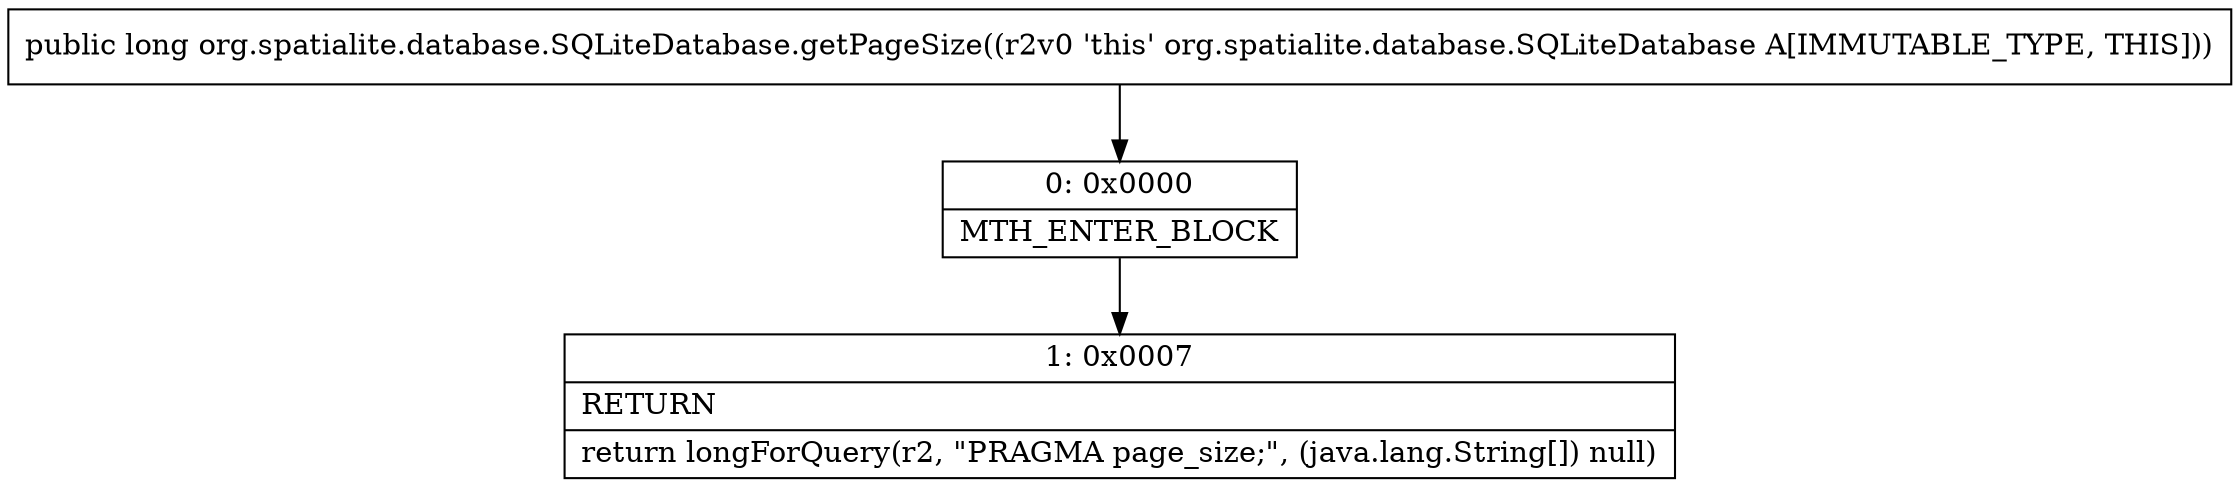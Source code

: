 digraph "CFG fororg.spatialite.database.SQLiteDatabase.getPageSize()J" {
Node_0 [shape=record,label="{0\:\ 0x0000|MTH_ENTER_BLOCK\l}"];
Node_1 [shape=record,label="{1\:\ 0x0007|RETURN\l|return longForQuery(r2, \"PRAGMA page_size;\", (java.lang.String[]) null)\l}"];
MethodNode[shape=record,label="{public long org.spatialite.database.SQLiteDatabase.getPageSize((r2v0 'this' org.spatialite.database.SQLiteDatabase A[IMMUTABLE_TYPE, THIS])) }"];
MethodNode -> Node_0;
Node_0 -> Node_1;
}

